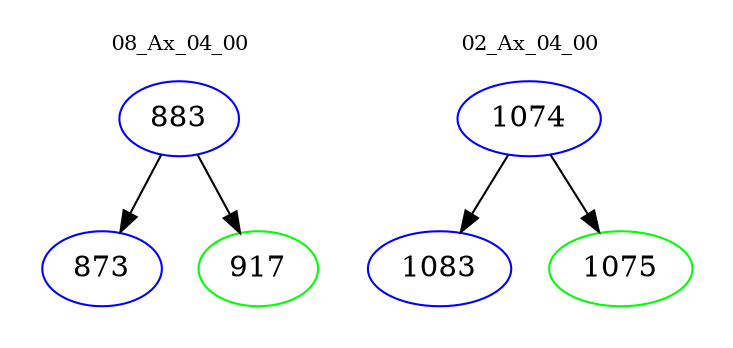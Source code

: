 digraph{
subgraph cluster_0 {
color = white
label = "08_Ax_04_00";
fontsize=10;
T0_883 [label="883", color="blue"]
T0_883 -> T0_873 [color="black"]
T0_873 [label="873", color="blue"]
T0_883 -> T0_917 [color="black"]
T0_917 [label="917", color="green"]
}
subgraph cluster_1 {
color = white
label = "02_Ax_04_00";
fontsize=10;
T1_1074 [label="1074", color="blue"]
T1_1074 -> T1_1083 [color="black"]
T1_1083 [label="1083", color="blue"]
T1_1074 -> T1_1075 [color="black"]
T1_1075 [label="1075", color="green"]
}
}

